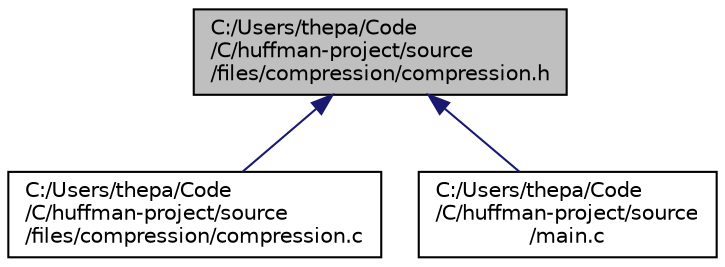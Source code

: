 digraph "C:/Users/thepa/Code/C/huffman-project/source/files/compression/compression.h"
{
 // LATEX_PDF_SIZE
  edge [fontname="Helvetica",fontsize="10",labelfontname="Helvetica",labelfontsize="10"];
  node [fontname="Helvetica",fontsize="10",shape=record];
  Node1 [label="C:/Users/thepa/Code\l/C/huffman-project/source\l/files/compression/compression.h",height=0.2,width=0.4,color="black", fillcolor="grey75", style="filled", fontcolor="black",tooltip=" "];
  Node1 -> Node2 [dir="back",color="midnightblue",fontsize="10",style="solid",fontname="Helvetica"];
  Node2 [label="C:/Users/thepa/Code\l/C/huffman-project/source\l/files/compression/compression.c",height=0.2,width=0.4,color="black", fillcolor="white", style="filled",URL="$compression_8c.html",tooltip=" "];
  Node1 -> Node3 [dir="back",color="midnightblue",fontsize="10",style="solid",fontname="Helvetica"];
  Node3 [label="C:/Users/thepa/Code\l/C/huffman-project/source\l/main.c",height=0.2,width=0.4,color="black", fillcolor="white", style="filled",URL="$main_8c.html",tooltip=" "];
}

